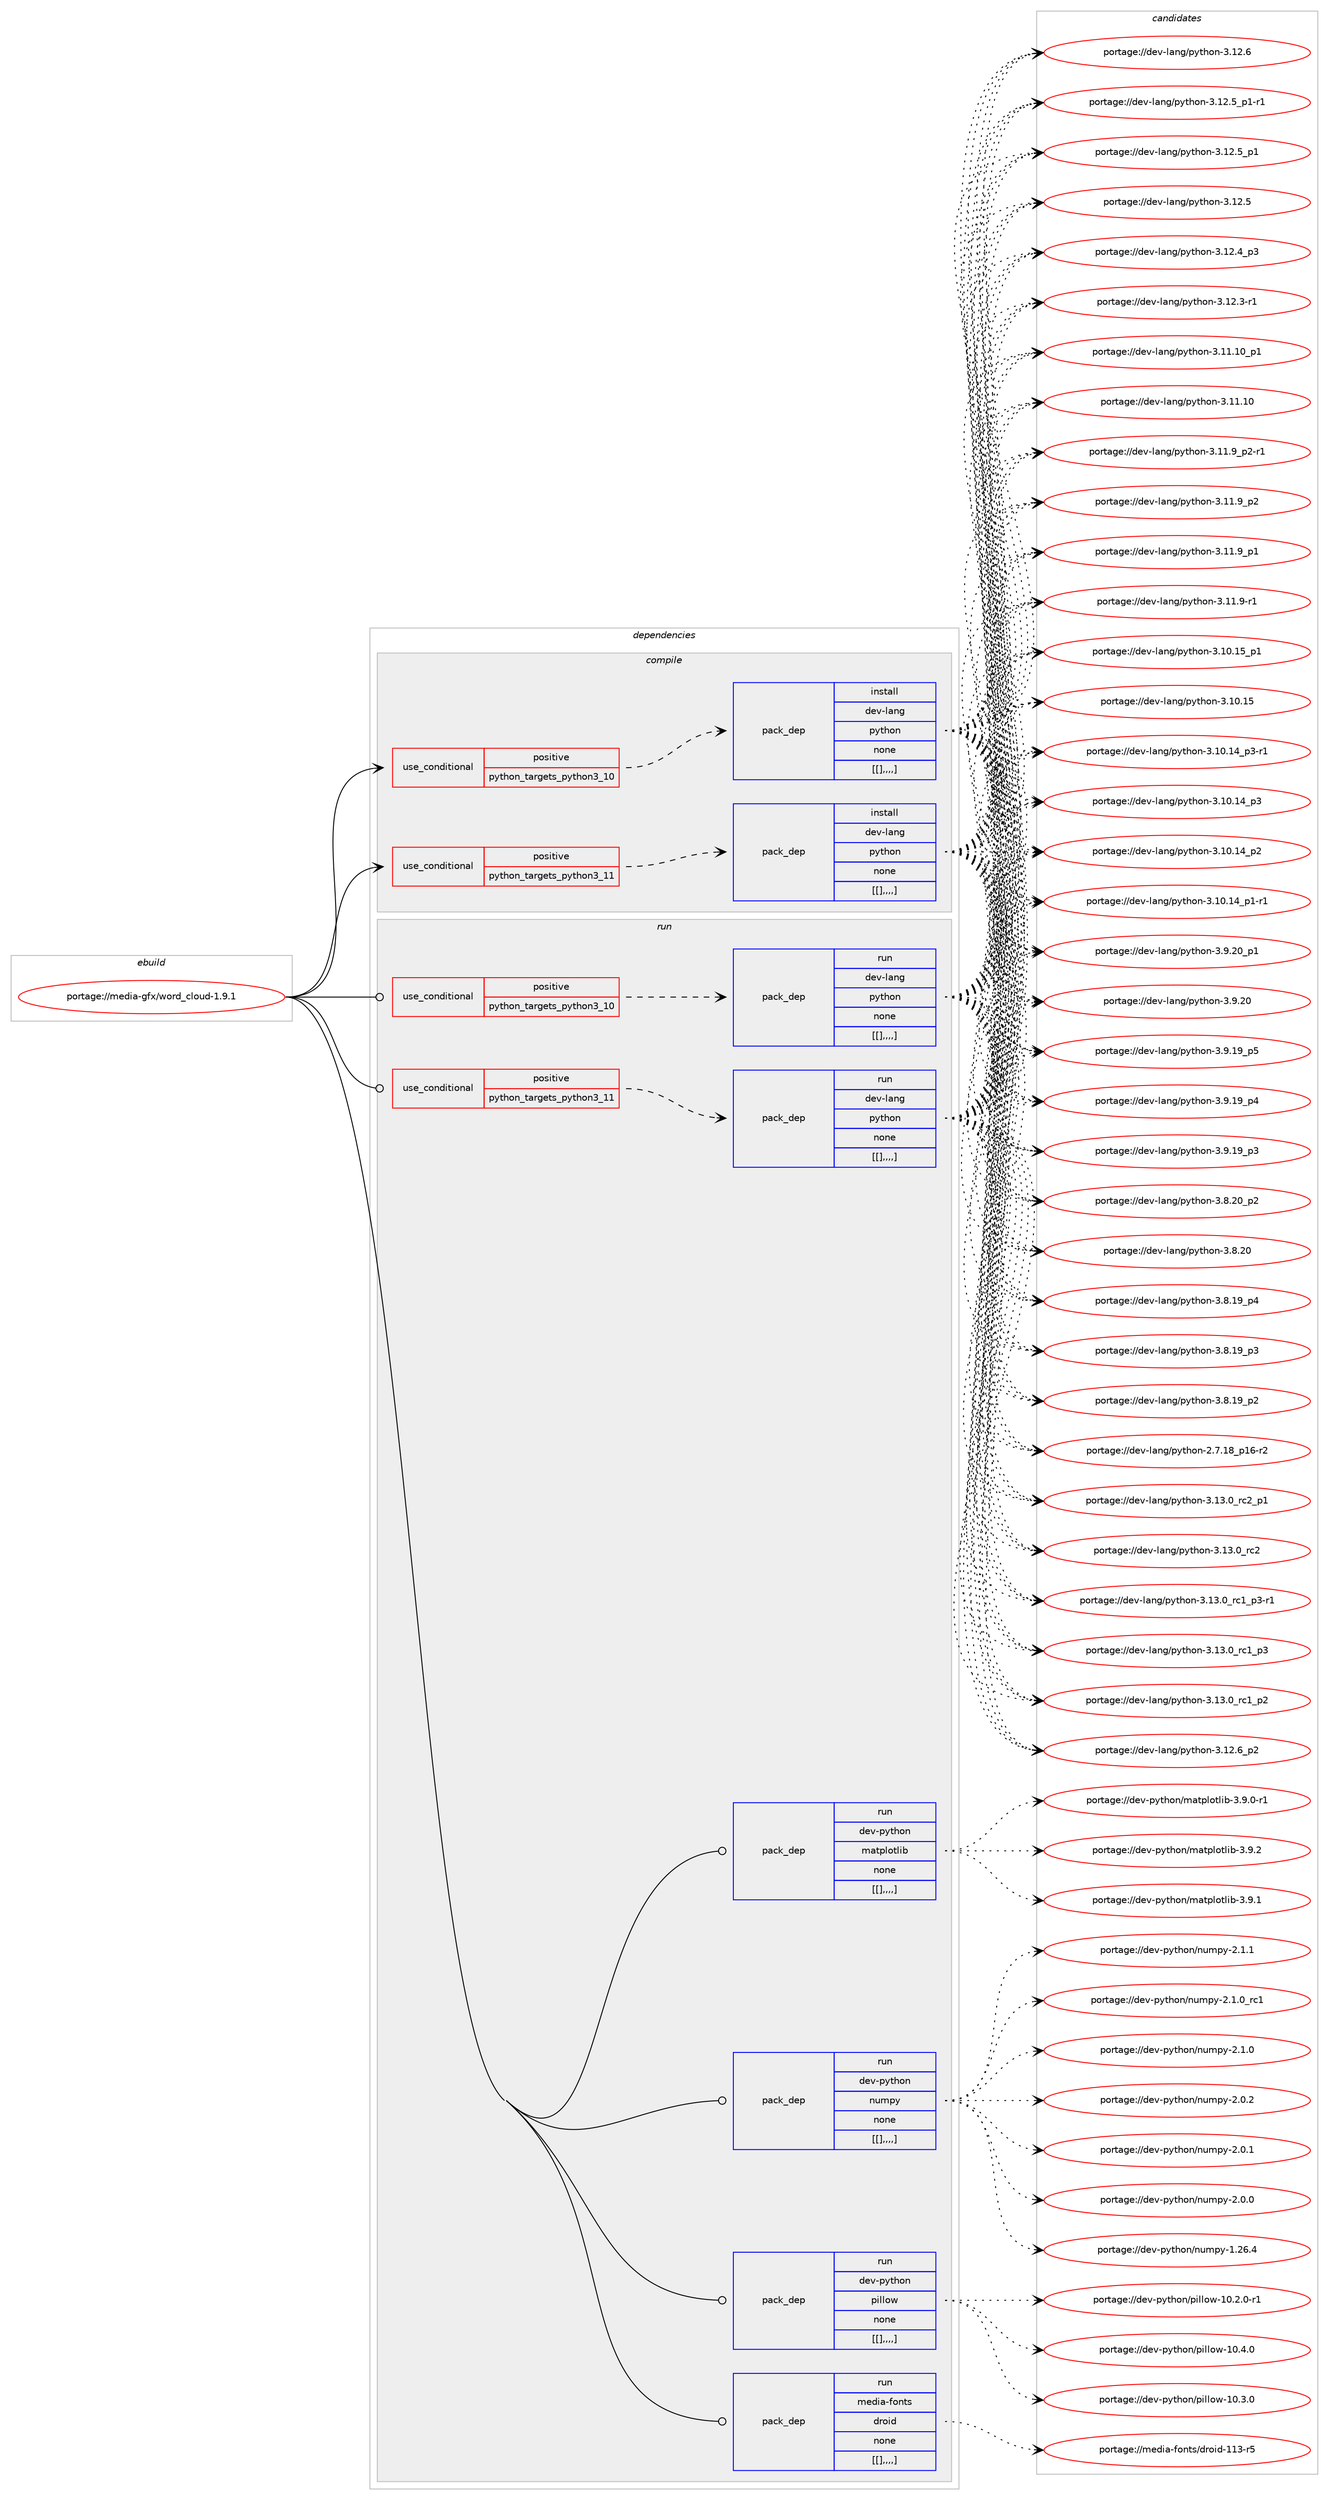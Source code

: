 digraph prolog {

# *************
# Graph options
# *************

newrank=true;
concentrate=true;
compound=true;
graph [rankdir=LR,fontname=Helvetica,fontsize=10,ranksep=1.5];#, ranksep=2.5, nodesep=0.2];
edge  [arrowhead=vee];
node  [fontname=Helvetica,fontsize=10];

# **********
# The ebuild
# **********

subgraph cluster_leftcol {
color=gray;
label=<<i>ebuild</i>>;
id [label="portage://media-gfx/word_cloud-1.9.1", color=red, width=4, href="../media-gfx/word_cloud-1.9.1.svg"];
}

# ****************
# The dependencies
# ****************

subgraph cluster_midcol {
color=gray;
label=<<i>dependencies</i>>;
subgraph cluster_compile {
fillcolor="#eeeeee";
style=filled;
label=<<i>compile</i>>;
subgraph cond77617 {
dependency305347 [label=<<TABLE BORDER="0" CELLBORDER="1" CELLSPACING="0" CELLPADDING="4"><TR><TD ROWSPAN="3" CELLPADDING="10">use_conditional</TD></TR><TR><TD>positive</TD></TR><TR><TD>python_targets_python3_10</TD></TR></TABLE>>, shape=none, color=red];
subgraph pack225331 {
dependency305348 [label=<<TABLE BORDER="0" CELLBORDER="1" CELLSPACING="0" CELLPADDING="4" WIDTH="220"><TR><TD ROWSPAN="6" CELLPADDING="30">pack_dep</TD></TR><TR><TD WIDTH="110">install</TD></TR><TR><TD>dev-lang</TD></TR><TR><TD>python</TD></TR><TR><TD>none</TD></TR><TR><TD>[[],,,,]</TD></TR></TABLE>>, shape=none, color=blue];
}
dependency305347:e -> dependency305348:w [weight=20,style="dashed",arrowhead="vee"];
}
id:e -> dependency305347:w [weight=20,style="solid",arrowhead="vee"];
subgraph cond77618 {
dependency305349 [label=<<TABLE BORDER="0" CELLBORDER="1" CELLSPACING="0" CELLPADDING="4"><TR><TD ROWSPAN="3" CELLPADDING="10">use_conditional</TD></TR><TR><TD>positive</TD></TR><TR><TD>python_targets_python3_11</TD></TR></TABLE>>, shape=none, color=red];
subgraph pack225332 {
dependency305350 [label=<<TABLE BORDER="0" CELLBORDER="1" CELLSPACING="0" CELLPADDING="4" WIDTH="220"><TR><TD ROWSPAN="6" CELLPADDING="30">pack_dep</TD></TR><TR><TD WIDTH="110">install</TD></TR><TR><TD>dev-lang</TD></TR><TR><TD>python</TD></TR><TR><TD>none</TD></TR><TR><TD>[[],,,,]</TD></TR></TABLE>>, shape=none, color=blue];
}
dependency305349:e -> dependency305350:w [weight=20,style="dashed",arrowhead="vee"];
}
id:e -> dependency305349:w [weight=20,style="solid",arrowhead="vee"];
}
subgraph cluster_compileandrun {
fillcolor="#eeeeee";
style=filled;
label=<<i>compile and run</i>>;
}
subgraph cluster_run {
fillcolor="#eeeeee";
style=filled;
label=<<i>run</i>>;
subgraph cond77619 {
dependency305351 [label=<<TABLE BORDER="0" CELLBORDER="1" CELLSPACING="0" CELLPADDING="4"><TR><TD ROWSPAN="3" CELLPADDING="10">use_conditional</TD></TR><TR><TD>positive</TD></TR><TR><TD>python_targets_python3_10</TD></TR></TABLE>>, shape=none, color=red];
subgraph pack225333 {
dependency305352 [label=<<TABLE BORDER="0" CELLBORDER="1" CELLSPACING="0" CELLPADDING="4" WIDTH="220"><TR><TD ROWSPAN="6" CELLPADDING="30">pack_dep</TD></TR><TR><TD WIDTH="110">run</TD></TR><TR><TD>dev-lang</TD></TR><TR><TD>python</TD></TR><TR><TD>none</TD></TR><TR><TD>[[],,,,]</TD></TR></TABLE>>, shape=none, color=blue];
}
dependency305351:e -> dependency305352:w [weight=20,style="dashed",arrowhead="vee"];
}
id:e -> dependency305351:w [weight=20,style="solid",arrowhead="odot"];
subgraph cond77620 {
dependency305353 [label=<<TABLE BORDER="0" CELLBORDER="1" CELLSPACING="0" CELLPADDING="4"><TR><TD ROWSPAN="3" CELLPADDING="10">use_conditional</TD></TR><TR><TD>positive</TD></TR><TR><TD>python_targets_python3_11</TD></TR></TABLE>>, shape=none, color=red];
subgraph pack225334 {
dependency305354 [label=<<TABLE BORDER="0" CELLBORDER="1" CELLSPACING="0" CELLPADDING="4" WIDTH="220"><TR><TD ROWSPAN="6" CELLPADDING="30">pack_dep</TD></TR><TR><TD WIDTH="110">run</TD></TR><TR><TD>dev-lang</TD></TR><TR><TD>python</TD></TR><TR><TD>none</TD></TR><TR><TD>[[],,,,]</TD></TR></TABLE>>, shape=none, color=blue];
}
dependency305353:e -> dependency305354:w [weight=20,style="dashed",arrowhead="vee"];
}
id:e -> dependency305353:w [weight=20,style="solid",arrowhead="odot"];
subgraph pack225335 {
dependency305355 [label=<<TABLE BORDER="0" CELLBORDER="1" CELLSPACING="0" CELLPADDING="4" WIDTH="220"><TR><TD ROWSPAN="6" CELLPADDING="30">pack_dep</TD></TR><TR><TD WIDTH="110">run</TD></TR><TR><TD>dev-python</TD></TR><TR><TD>matplotlib</TD></TR><TR><TD>none</TD></TR><TR><TD>[[],,,,]</TD></TR></TABLE>>, shape=none, color=blue];
}
id:e -> dependency305355:w [weight=20,style="solid",arrowhead="odot"];
subgraph pack225336 {
dependency305356 [label=<<TABLE BORDER="0" CELLBORDER="1" CELLSPACING="0" CELLPADDING="4" WIDTH="220"><TR><TD ROWSPAN="6" CELLPADDING="30">pack_dep</TD></TR><TR><TD WIDTH="110">run</TD></TR><TR><TD>dev-python</TD></TR><TR><TD>numpy</TD></TR><TR><TD>none</TD></TR><TR><TD>[[],,,,]</TD></TR></TABLE>>, shape=none, color=blue];
}
id:e -> dependency305356:w [weight=20,style="solid",arrowhead="odot"];
subgraph pack225337 {
dependency305357 [label=<<TABLE BORDER="0" CELLBORDER="1" CELLSPACING="0" CELLPADDING="4" WIDTH="220"><TR><TD ROWSPAN="6" CELLPADDING="30">pack_dep</TD></TR><TR><TD WIDTH="110">run</TD></TR><TR><TD>dev-python</TD></TR><TR><TD>pillow</TD></TR><TR><TD>none</TD></TR><TR><TD>[[],,,,]</TD></TR></TABLE>>, shape=none, color=blue];
}
id:e -> dependency305357:w [weight=20,style="solid",arrowhead="odot"];
subgraph pack225338 {
dependency305358 [label=<<TABLE BORDER="0" CELLBORDER="1" CELLSPACING="0" CELLPADDING="4" WIDTH="220"><TR><TD ROWSPAN="6" CELLPADDING="30">pack_dep</TD></TR><TR><TD WIDTH="110">run</TD></TR><TR><TD>media-fonts</TD></TR><TR><TD>droid</TD></TR><TR><TD>none</TD></TR><TR><TD>[[],,,,]</TD></TR></TABLE>>, shape=none, color=blue];
}
id:e -> dependency305358:w [weight=20,style="solid",arrowhead="odot"];
}
}

# **************
# The candidates
# **************

subgraph cluster_choices {
rank=same;
color=gray;
label=<<i>candidates</i>>;

subgraph choice225331 {
color=black;
nodesep=1;
choice100101118451089711010347112121116104111110455146495146489511499509511249 [label="portage://dev-lang/python-3.13.0_rc2_p1", color=red, width=4,href="../dev-lang/python-3.13.0_rc2_p1.svg"];
choice10010111845108971101034711212111610411111045514649514648951149950 [label="portage://dev-lang/python-3.13.0_rc2", color=red, width=4,href="../dev-lang/python-3.13.0_rc2.svg"];
choice1001011184510897110103471121211161041111104551464951464895114994995112514511449 [label="portage://dev-lang/python-3.13.0_rc1_p3-r1", color=red, width=4,href="../dev-lang/python-3.13.0_rc1_p3-r1.svg"];
choice100101118451089711010347112121116104111110455146495146489511499499511251 [label="portage://dev-lang/python-3.13.0_rc1_p3", color=red, width=4,href="../dev-lang/python-3.13.0_rc1_p3.svg"];
choice100101118451089711010347112121116104111110455146495146489511499499511250 [label="portage://dev-lang/python-3.13.0_rc1_p2", color=red, width=4,href="../dev-lang/python-3.13.0_rc1_p2.svg"];
choice100101118451089711010347112121116104111110455146495046549511250 [label="portage://dev-lang/python-3.12.6_p2", color=red, width=4,href="../dev-lang/python-3.12.6_p2.svg"];
choice10010111845108971101034711212111610411111045514649504654 [label="portage://dev-lang/python-3.12.6", color=red, width=4,href="../dev-lang/python-3.12.6.svg"];
choice1001011184510897110103471121211161041111104551464950465395112494511449 [label="portage://dev-lang/python-3.12.5_p1-r1", color=red, width=4,href="../dev-lang/python-3.12.5_p1-r1.svg"];
choice100101118451089711010347112121116104111110455146495046539511249 [label="portage://dev-lang/python-3.12.5_p1", color=red, width=4,href="../dev-lang/python-3.12.5_p1.svg"];
choice10010111845108971101034711212111610411111045514649504653 [label="portage://dev-lang/python-3.12.5", color=red, width=4,href="../dev-lang/python-3.12.5.svg"];
choice100101118451089711010347112121116104111110455146495046529511251 [label="portage://dev-lang/python-3.12.4_p3", color=red, width=4,href="../dev-lang/python-3.12.4_p3.svg"];
choice100101118451089711010347112121116104111110455146495046514511449 [label="portage://dev-lang/python-3.12.3-r1", color=red, width=4,href="../dev-lang/python-3.12.3-r1.svg"];
choice10010111845108971101034711212111610411111045514649494649489511249 [label="portage://dev-lang/python-3.11.10_p1", color=red, width=4,href="../dev-lang/python-3.11.10_p1.svg"];
choice1001011184510897110103471121211161041111104551464949464948 [label="portage://dev-lang/python-3.11.10", color=red, width=4,href="../dev-lang/python-3.11.10.svg"];
choice1001011184510897110103471121211161041111104551464949465795112504511449 [label="portage://dev-lang/python-3.11.9_p2-r1", color=red, width=4,href="../dev-lang/python-3.11.9_p2-r1.svg"];
choice100101118451089711010347112121116104111110455146494946579511250 [label="portage://dev-lang/python-3.11.9_p2", color=red, width=4,href="../dev-lang/python-3.11.9_p2.svg"];
choice100101118451089711010347112121116104111110455146494946579511249 [label="portage://dev-lang/python-3.11.9_p1", color=red, width=4,href="../dev-lang/python-3.11.9_p1.svg"];
choice100101118451089711010347112121116104111110455146494946574511449 [label="portage://dev-lang/python-3.11.9-r1", color=red, width=4,href="../dev-lang/python-3.11.9-r1.svg"];
choice10010111845108971101034711212111610411111045514649484649539511249 [label="portage://dev-lang/python-3.10.15_p1", color=red, width=4,href="../dev-lang/python-3.10.15_p1.svg"];
choice1001011184510897110103471121211161041111104551464948464953 [label="portage://dev-lang/python-3.10.15", color=red, width=4,href="../dev-lang/python-3.10.15.svg"];
choice100101118451089711010347112121116104111110455146494846495295112514511449 [label="portage://dev-lang/python-3.10.14_p3-r1", color=red, width=4,href="../dev-lang/python-3.10.14_p3-r1.svg"];
choice10010111845108971101034711212111610411111045514649484649529511251 [label="portage://dev-lang/python-3.10.14_p3", color=red, width=4,href="../dev-lang/python-3.10.14_p3.svg"];
choice10010111845108971101034711212111610411111045514649484649529511250 [label="portage://dev-lang/python-3.10.14_p2", color=red, width=4,href="../dev-lang/python-3.10.14_p2.svg"];
choice100101118451089711010347112121116104111110455146494846495295112494511449 [label="portage://dev-lang/python-3.10.14_p1-r1", color=red, width=4,href="../dev-lang/python-3.10.14_p1-r1.svg"];
choice100101118451089711010347112121116104111110455146574650489511249 [label="portage://dev-lang/python-3.9.20_p1", color=red, width=4,href="../dev-lang/python-3.9.20_p1.svg"];
choice10010111845108971101034711212111610411111045514657465048 [label="portage://dev-lang/python-3.9.20", color=red, width=4,href="../dev-lang/python-3.9.20.svg"];
choice100101118451089711010347112121116104111110455146574649579511253 [label="portage://dev-lang/python-3.9.19_p5", color=red, width=4,href="../dev-lang/python-3.9.19_p5.svg"];
choice100101118451089711010347112121116104111110455146574649579511252 [label="portage://dev-lang/python-3.9.19_p4", color=red, width=4,href="../dev-lang/python-3.9.19_p4.svg"];
choice100101118451089711010347112121116104111110455146574649579511251 [label="portage://dev-lang/python-3.9.19_p3", color=red, width=4,href="../dev-lang/python-3.9.19_p3.svg"];
choice100101118451089711010347112121116104111110455146564650489511250 [label="portage://dev-lang/python-3.8.20_p2", color=red, width=4,href="../dev-lang/python-3.8.20_p2.svg"];
choice10010111845108971101034711212111610411111045514656465048 [label="portage://dev-lang/python-3.8.20", color=red, width=4,href="../dev-lang/python-3.8.20.svg"];
choice100101118451089711010347112121116104111110455146564649579511252 [label="portage://dev-lang/python-3.8.19_p4", color=red, width=4,href="../dev-lang/python-3.8.19_p4.svg"];
choice100101118451089711010347112121116104111110455146564649579511251 [label="portage://dev-lang/python-3.8.19_p3", color=red, width=4,href="../dev-lang/python-3.8.19_p3.svg"];
choice100101118451089711010347112121116104111110455146564649579511250 [label="portage://dev-lang/python-3.8.19_p2", color=red, width=4,href="../dev-lang/python-3.8.19_p2.svg"];
choice100101118451089711010347112121116104111110455046554649569511249544511450 [label="portage://dev-lang/python-2.7.18_p16-r2", color=red, width=4,href="../dev-lang/python-2.7.18_p16-r2.svg"];
dependency305348:e -> choice100101118451089711010347112121116104111110455146495146489511499509511249:w [style=dotted,weight="100"];
dependency305348:e -> choice10010111845108971101034711212111610411111045514649514648951149950:w [style=dotted,weight="100"];
dependency305348:e -> choice1001011184510897110103471121211161041111104551464951464895114994995112514511449:w [style=dotted,weight="100"];
dependency305348:e -> choice100101118451089711010347112121116104111110455146495146489511499499511251:w [style=dotted,weight="100"];
dependency305348:e -> choice100101118451089711010347112121116104111110455146495146489511499499511250:w [style=dotted,weight="100"];
dependency305348:e -> choice100101118451089711010347112121116104111110455146495046549511250:w [style=dotted,weight="100"];
dependency305348:e -> choice10010111845108971101034711212111610411111045514649504654:w [style=dotted,weight="100"];
dependency305348:e -> choice1001011184510897110103471121211161041111104551464950465395112494511449:w [style=dotted,weight="100"];
dependency305348:e -> choice100101118451089711010347112121116104111110455146495046539511249:w [style=dotted,weight="100"];
dependency305348:e -> choice10010111845108971101034711212111610411111045514649504653:w [style=dotted,weight="100"];
dependency305348:e -> choice100101118451089711010347112121116104111110455146495046529511251:w [style=dotted,weight="100"];
dependency305348:e -> choice100101118451089711010347112121116104111110455146495046514511449:w [style=dotted,weight="100"];
dependency305348:e -> choice10010111845108971101034711212111610411111045514649494649489511249:w [style=dotted,weight="100"];
dependency305348:e -> choice1001011184510897110103471121211161041111104551464949464948:w [style=dotted,weight="100"];
dependency305348:e -> choice1001011184510897110103471121211161041111104551464949465795112504511449:w [style=dotted,weight="100"];
dependency305348:e -> choice100101118451089711010347112121116104111110455146494946579511250:w [style=dotted,weight="100"];
dependency305348:e -> choice100101118451089711010347112121116104111110455146494946579511249:w [style=dotted,weight="100"];
dependency305348:e -> choice100101118451089711010347112121116104111110455146494946574511449:w [style=dotted,weight="100"];
dependency305348:e -> choice10010111845108971101034711212111610411111045514649484649539511249:w [style=dotted,weight="100"];
dependency305348:e -> choice1001011184510897110103471121211161041111104551464948464953:w [style=dotted,weight="100"];
dependency305348:e -> choice100101118451089711010347112121116104111110455146494846495295112514511449:w [style=dotted,weight="100"];
dependency305348:e -> choice10010111845108971101034711212111610411111045514649484649529511251:w [style=dotted,weight="100"];
dependency305348:e -> choice10010111845108971101034711212111610411111045514649484649529511250:w [style=dotted,weight="100"];
dependency305348:e -> choice100101118451089711010347112121116104111110455146494846495295112494511449:w [style=dotted,weight="100"];
dependency305348:e -> choice100101118451089711010347112121116104111110455146574650489511249:w [style=dotted,weight="100"];
dependency305348:e -> choice10010111845108971101034711212111610411111045514657465048:w [style=dotted,weight="100"];
dependency305348:e -> choice100101118451089711010347112121116104111110455146574649579511253:w [style=dotted,weight="100"];
dependency305348:e -> choice100101118451089711010347112121116104111110455146574649579511252:w [style=dotted,weight="100"];
dependency305348:e -> choice100101118451089711010347112121116104111110455146574649579511251:w [style=dotted,weight="100"];
dependency305348:e -> choice100101118451089711010347112121116104111110455146564650489511250:w [style=dotted,weight="100"];
dependency305348:e -> choice10010111845108971101034711212111610411111045514656465048:w [style=dotted,weight="100"];
dependency305348:e -> choice100101118451089711010347112121116104111110455146564649579511252:w [style=dotted,weight="100"];
dependency305348:e -> choice100101118451089711010347112121116104111110455146564649579511251:w [style=dotted,weight="100"];
dependency305348:e -> choice100101118451089711010347112121116104111110455146564649579511250:w [style=dotted,weight="100"];
dependency305348:e -> choice100101118451089711010347112121116104111110455046554649569511249544511450:w [style=dotted,weight="100"];
}
subgraph choice225332 {
color=black;
nodesep=1;
choice100101118451089711010347112121116104111110455146495146489511499509511249 [label="portage://dev-lang/python-3.13.0_rc2_p1", color=red, width=4,href="../dev-lang/python-3.13.0_rc2_p1.svg"];
choice10010111845108971101034711212111610411111045514649514648951149950 [label="portage://dev-lang/python-3.13.0_rc2", color=red, width=4,href="../dev-lang/python-3.13.0_rc2.svg"];
choice1001011184510897110103471121211161041111104551464951464895114994995112514511449 [label="portage://dev-lang/python-3.13.0_rc1_p3-r1", color=red, width=4,href="../dev-lang/python-3.13.0_rc1_p3-r1.svg"];
choice100101118451089711010347112121116104111110455146495146489511499499511251 [label="portage://dev-lang/python-3.13.0_rc1_p3", color=red, width=4,href="../dev-lang/python-3.13.0_rc1_p3.svg"];
choice100101118451089711010347112121116104111110455146495146489511499499511250 [label="portage://dev-lang/python-3.13.0_rc1_p2", color=red, width=4,href="../dev-lang/python-3.13.0_rc1_p2.svg"];
choice100101118451089711010347112121116104111110455146495046549511250 [label="portage://dev-lang/python-3.12.6_p2", color=red, width=4,href="../dev-lang/python-3.12.6_p2.svg"];
choice10010111845108971101034711212111610411111045514649504654 [label="portage://dev-lang/python-3.12.6", color=red, width=4,href="../dev-lang/python-3.12.6.svg"];
choice1001011184510897110103471121211161041111104551464950465395112494511449 [label="portage://dev-lang/python-3.12.5_p1-r1", color=red, width=4,href="../dev-lang/python-3.12.5_p1-r1.svg"];
choice100101118451089711010347112121116104111110455146495046539511249 [label="portage://dev-lang/python-3.12.5_p1", color=red, width=4,href="../dev-lang/python-3.12.5_p1.svg"];
choice10010111845108971101034711212111610411111045514649504653 [label="portage://dev-lang/python-3.12.5", color=red, width=4,href="../dev-lang/python-3.12.5.svg"];
choice100101118451089711010347112121116104111110455146495046529511251 [label="portage://dev-lang/python-3.12.4_p3", color=red, width=4,href="../dev-lang/python-3.12.4_p3.svg"];
choice100101118451089711010347112121116104111110455146495046514511449 [label="portage://dev-lang/python-3.12.3-r1", color=red, width=4,href="../dev-lang/python-3.12.3-r1.svg"];
choice10010111845108971101034711212111610411111045514649494649489511249 [label="portage://dev-lang/python-3.11.10_p1", color=red, width=4,href="../dev-lang/python-3.11.10_p1.svg"];
choice1001011184510897110103471121211161041111104551464949464948 [label="portage://dev-lang/python-3.11.10", color=red, width=4,href="../dev-lang/python-3.11.10.svg"];
choice1001011184510897110103471121211161041111104551464949465795112504511449 [label="portage://dev-lang/python-3.11.9_p2-r1", color=red, width=4,href="../dev-lang/python-3.11.9_p2-r1.svg"];
choice100101118451089711010347112121116104111110455146494946579511250 [label="portage://dev-lang/python-3.11.9_p2", color=red, width=4,href="../dev-lang/python-3.11.9_p2.svg"];
choice100101118451089711010347112121116104111110455146494946579511249 [label="portage://dev-lang/python-3.11.9_p1", color=red, width=4,href="../dev-lang/python-3.11.9_p1.svg"];
choice100101118451089711010347112121116104111110455146494946574511449 [label="portage://dev-lang/python-3.11.9-r1", color=red, width=4,href="../dev-lang/python-3.11.9-r1.svg"];
choice10010111845108971101034711212111610411111045514649484649539511249 [label="portage://dev-lang/python-3.10.15_p1", color=red, width=4,href="../dev-lang/python-3.10.15_p1.svg"];
choice1001011184510897110103471121211161041111104551464948464953 [label="portage://dev-lang/python-3.10.15", color=red, width=4,href="../dev-lang/python-3.10.15.svg"];
choice100101118451089711010347112121116104111110455146494846495295112514511449 [label="portage://dev-lang/python-3.10.14_p3-r1", color=red, width=4,href="../dev-lang/python-3.10.14_p3-r1.svg"];
choice10010111845108971101034711212111610411111045514649484649529511251 [label="portage://dev-lang/python-3.10.14_p3", color=red, width=4,href="../dev-lang/python-3.10.14_p3.svg"];
choice10010111845108971101034711212111610411111045514649484649529511250 [label="portage://dev-lang/python-3.10.14_p2", color=red, width=4,href="../dev-lang/python-3.10.14_p2.svg"];
choice100101118451089711010347112121116104111110455146494846495295112494511449 [label="portage://dev-lang/python-3.10.14_p1-r1", color=red, width=4,href="../dev-lang/python-3.10.14_p1-r1.svg"];
choice100101118451089711010347112121116104111110455146574650489511249 [label="portage://dev-lang/python-3.9.20_p1", color=red, width=4,href="../dev-lang/python-3.9.20_p1.svg"];
choice10010111845108971101034711212111610411111045514657465048 [label="portage://dev-lang/python-3.9.20", color=red, width=4,href="../dev-lang/python-3.9.20.svg"];
choice100101118451089711010347112121116104111110455146574649579511253 [label="portage://dev-lang/python-3.9.19_p5", color=red, width=4,href="../dev-lang/python-3.9.19_p5.svg"];
choice100101118451089711010347112121116104111110455146574649579511252 [label="portage://dev-lang/python-3.9.19_p4", color=red, width=4,href="../dev-lang/python-3.9.19_p4.svg"];
choice100101118451089711010347112121116104111110455146574649579511251 [label="portage://dev-lang/python-3.9.19_p3", color=red, width=4,href="../dev-lang/python-3.9.19_p3.svg"];
choice100101118451089711010347112121116104111110455146564650489511250 [label="portage://dev-lang/python-3.8.20_p2", color=red, width=4,href="../dev-lang/python-3.8.20_p2.svg"];
choice10010111845108971101034711212111610411111045514656465048 [label="portage://dev-lang/python-3.8.20", color=red, width=4,href="../dev-lang/python-3.8.20.svg"];
choice100101118451089711010347112121116104111110455146564649579511252 [label="portage://dev-lang/python-3.8.19_p4", color=red, width=4,href="../dev-lang/python-3.8.19_p4.svg"];
choice100101118451089711010347112121116104111110455146564649579511251 [label="portage://dev-lang/python-3.8.19_p3", color=red, width=4,href="../dev-lang/python-3.8.19_p3.svg"];
choice100101118451089711010347112121116104111110455146564649579511250 [label="portage://dev-lang/python-3.8.19_p2", color=red, width=4,href="../dev-lang/python-3.8.19_p2.svg"];
choice100101118451089711010347112121116104111110455046554649569511249544511450 [label="portage://dev-lang/python-2.7.18_p16-r2", color=red, width=4,href="../dev-lang/python-2.7.18_p16-r2.svg"];
dependency305350:e -> choice100101118451089711010347112121116104111110455146495146489511499509511249:w [style=dotted,weight="100"];
dependency305350:e -> choice10010111845108971101034711212111610411111045514649514648951149950:w [style=dotted,weight="100"];
dependency305350:e -> choice1001011184510897110103471121211161041111104551464951464895114994995112514511449:w [style=dotted,weight="100"];
dependency305350:e -> choice100101118451089711010347112121116104111110455146495146489511499499511251:w [style=dotted,weight="100"];
dependency305350:e -> choice100101118451089711010347112121116104111110455146495146489511499499511250:w [style=dotted,weight="100"];
dependency305350:e -> choice100101118451089711010347112121116104111110455146495046549511250:w [style=dotted,weight="100"];
dependency305350:e -> choice10010111845108971101034711212111610411111045514649504654:w [style=dotted,weight="100"];
dependency305350:e -> choice1001011184510897110103471121211161041111104551464950465395112494511449:w [style=dotted,weight="100"];
dependency305350:e -> choice100101118451089711010347112121116104111110455146495046539511249:w [style=dotted,weight="100"];
dependency305350:e -> choice10010111845108971101034711212111610411111045514649504653:w [style=dotted,weight="100"];
dependency305350:e -> choice100101118451089711010347112121116104111110455146495046529511251:w [style=dotted,weight="100"];
dependency305350:e -> choice100101118451089711010347112121116104111110455146495046514511449:w [style=dotted,weight="100"];
dependency305350:e -> choice10010111845108971101034711212111610411111045514649494649489511249:w [style=dotted,weight="100"];
dependency305350:e -> choice1001011184510897110103471121211161041111104551464949464948:w [style=dotted,weight="100"];
dependency305350:e -> choice1001011184510897110103471121211161041111104551464949465795112504511449:w [style=dotted,weight="100"];
dependency305350:e -> choice100101118451089711010347112121116104111110455146494946579511250:w [style=dotted,weight="100"];
dependency305350:e -> choice100101118451089711010347112121116104111110455146494946579511249:w [style=dotted,weight="100"];
dependency305350:e -> choice100101118451089711010347112121116104111110455146494946574511449:w [style=dotted,weight="100"];
dependency305350:e -> choice10010111845108971101034711212111610411111045514649484649539511249:w [style=dotted,weight="100"];
dependency305350:e -> choice1001011184510897110103471121211161041111104551464948464953:w [style=dotted,weight="100"];
dependency305350:e -> choice100101118451089711010347112121116104111110455146494846495295112514511449:w [style=dotted,weight="100"];
dependency305350:e -> choice10010111845108971101034711212111610411111045514649484649529511251:w [style=dotted,weight="100"];
dependency305350:e -> choice10010111845108971101034711212111610411111045514649484649529511250:w [style=dotted,weight="100"];
dependency305350:e -> choice100101118451089711010347112121116104111110455146494846495295112494511449:w [style=dotted,weight="100"];
dependency305350:e -> choice100101118451089711010347112121116104111110455146574650489511249:w [style=dotted,weight="100"];
dependency305350:e -> choice10010111845108971101034711212111610411111045514657465048:w [style=dotted,weight="100"];
dependency305350:e -> choice100101118451089711010347112121116104111110455146574649579511253:w [style=dotted,weight="100"];
dependency305350:e -> choice100101118451089711010347112121116104111110455146574649579511252:w [style=dotted,weight="100"];
dependency305350:e -> choice100101118451089711010347112121116104111110455146574649579511251:w [style=dotted,weight="100"];
dependency305350:e -> choice100101118451089711010347112121116104111110455146564650489511250:w [style=dotted,weight="100"];
dependency305350:e -> choice10010111845108971101034711212111610411111045514656465048:w [style=dotted,weight="100"];
dependency305350:e -> choice100101118451089711010347112121116104111110455146564649579511252:w [style=dotted,weight="100"];
dependency305350:e -> choice100101118451089711010347112121116104111110455146564649579511251:w [style=dotted,weight="100"];
dependency305350:e -> choice100101118451089711010347112121116104111110455146564649579511250:w [style=dotted,weight="100"];
dependency305350:e -> choice100101118451089711010347112121116104111110455046554649569511249544511450:w [style=dotted,weight="100"];
}
subgraph choice225333 {
color=black;
nodesep=1;
choice100101118451089711010347112121116104111110455146495146489511499509511249 [label="portage://dev-lang/python-3.13.0_rc2_p1", color=red, width=4,href="../dev-lang/python-3.13.0_rc2_p1.svg"];
choice10010111845108971101034711212111610411111045514649514648951149950 [label="portage://dev-lang/python-3.13.0_rc2", color=red, width=4,href="../dev-lang/python-3.13.0_rc2.svg"];
choice1001011184510897110103471121211161041111104551464951464895114994995112514511449 [label="portage://dev-lang/python-3.13.0_rc1_p3-r1", color=red, width=4,href="../dev-lang/python-3.13.0_rc1_p3-r1.svg"];
choice100101118451089711010347112121116104111110455146495146489511499499511251 [label="portage://dev-lang/python-3.13.0_rc1_p3", color=red, width=4,href="../dev-lang/python-3.13.0_rc1_p3.svg"];
choice100101118451089711010347112121116104111110455146495146489511499499511250 [label="portage://dev-lang/python-3.13.0_rc1_p2", color=red, width=4,href="../dev-lang/python-3.13.0_rc1_p2.svg"];
choice100101118451089711010347112121116104111110455146495046549511250 [label="portage://dev-lang/python-3.12.6_p2", color=red, width=4,href="../dev-lang/python-3.12.6_p2.svg"];
choice10010111845108971101034711212111610411111045514649504654 [label="portage://dev-lang/python-3.12.6", color=red, width=4,href="../dev-lang/python-3.12.6.svg"];
choice1001011184510897110103471121211161041111104551464950465395112494511449 [label="portage://dev-lang/python-3.12.5_p1-r1", color=red, width=4,href="../dev-lang/python-3.12.5_p1-r1.svg"];
choice100101118451089711010347112121116104111110455146495046539511249 [label="portage://dev-lang/python-3.12.5_p1", color=red, width=4,href="../dev-lang/python-3.12.5_p1.svg"];
choice10010111845108971101034711212111610411111045514649504653 [label="portage://dev-lang/python-3.12.5", color=red, width=4,href="../dev-lang/python-3.12.5.svg"];
choice100101118451089711010347112121116104111110455146495046529511251 [label="portage://dev-lang/python-3.12.4_p3", color=red, width=4,href="../dev-lang/python-3.12.4_p3.svg"];
choice100101118451089711010347112121116104111110455146495046514511449 [label="portage://dev-lang/python-3.12.3-r1", color=red, width=4,href="../dev-lang/python-3.12.3-r1.svg"];
choice10010111845108971101034711212111610411111045514649494649489511249 [label="portage://dev-lang/python-3.11.10_p1", color=red, width=4,href="../dev-lang/python-3.11.10_p1.svg"];
choice1001011184510897110103471121211161041111104551464949464948 [label="portage://dev-lang/python-3.11.10", color=red, width=4,href="../dev-lang/python-3.11.10.svg"];
choice1001011184510897110103471121211161041111104551464949465795112504511449 [label="portage://dev-lang/python-3.11.9_p2-r1", color=red, width=4,href="../dev-lang/python-3.11.9_p2-r1.svg"];
choice100101118451089711010347112121116104111110455146494946579511250 [label="portage://dev-lang/python-3.11.9_p2", color=red, width=4,href="../dev-lang/python-3.11.9_p2.svg"];
choice100101118451089711010347112121116104111110455146494946579511249 [label="portage://dev-lang/python-3.11.9_p1", color=red, width=4,href="../dev-lang/python-3.11.9_p1.svg"];
choice100101118451089711010347112121116104111110455146494946574511449 [label="portage://dev-lang/python-3.11.9-r1", color=red, width=4,href="../dev-lang/python-3.11.9-r1.svg"];
choice10010111845108971101034711212111610411111045514649484649539511249 [label="portage://dev-lang/python-3.10.15_p1", color=red, width=4,href="../dev-lang/python-3.10.15_p1.svg"];
choice1001011184510897110103471121211161041111104551464948464953 [label="portage://dev-lang/python-3.10.15", color=red, width=4,href="../dev-lang/python-3.10.15.svg"];
choice100101118451089711010347112121116104111110455146494846495295112514511449 [label="portage://dev-lang/python-3.10.14_p3-r1", color=red, width=4,href="../dev-lang/python-3.10.14_p3-r1.svg"];
choice10010111845108971101034711212111610411111045514649484649529511251 [label="portage://dev-lang/python-3.10.14_p3", color=red, width=4,href="../dev-lang/python-3.10.14_p3.svg"];
choice10010111845108971101034711212111610411111045514649484649529511250 [label="portage://dev-lang/python-3.10.14_p2", color=red, width=4,href="../dev-lang/python-3.10.14_p2.svg"];
choice100101118451089711010347112121116104111110455146494846495295112494511449 [label="portage://dev-lang/python-3.10.14_p1-r1", color=red, width=4,href="../dev-lang/python-3.10.14_p1-r1.svg"];
choice100101118451089711010347112121116104111110455146574650489511249 [label="portage://dev-lang/python-3.9.20_p1", color=red, width=4,href="../dev-lang/python-3.9.20_p1.svg"];
choice10010111845108971101034711212111610411111045514657465048 [label="portage://dev-lang/python-3.9.20", color=red, width=4,href="../dev-lang/python-3.9.20.svg"];
choice100101118451089711010347112121116104111110455146574649579511253 [label="portage://dev-lang/python-3.9.19_p5", color=red, width=4,href="../dev-lang/python-3.9.19_p5.svg"];
choice100101118451089711010347112121116104111110455146574649579511252 [label="portage://dev-lang/python-3.9.19_p4", color=red, width=4,href="../dev-lang/python-3.9.19_p4.svg"];
choice100101118451089711010347112121116104111110455146574649579511251 [label="portage://dev-lang/python-3.9.19_p3", color=red, width=4,href="../dev-lang/python-3.9.19_p3.svg"];
choice100101118451089711010347112121116104111110455146564650489511250 [label="portage://dev-lang/python-3.8.20_p2", color=red, width=4,href="../dev-lang/python-3.8.20_p2.svg"];
choice10010111845108971101034711212111610411111045514656465048 [label="portage://dev-lang/python-3.8.20", color=red, width=4,href="../dev-lang/python-3.8.20.svg"];
choice100101118451089711010347112121116104111110455146564649579511252 [label="portage://dev-lang/python-3.8.19_p4", color=red, width=4,href="../dev-lang/python-3.8.19_p4.svg"];
choice100101118451089711010347112121116104111110455146564649579511251 [label="portage://dev-lang/python-3.8.19_p3", color=red, width=4,href="../dev-lang/python-3.8.19_p3.svg"];
choice100101118451089711010347112121116104111110455146564649579511250 [label="portage://dev-lang/python-3.8.19_p2", color=red, width=4,href="../dev-lang/python-3.8.19_p2.svg"];
choice100101118451089711010347112121116104111110455046554649569511249544511450 [label="portage://dev-lang/python-2.7.18_p16-r2", color=red, width=4,href="../dev-lang/python-2.7.18_p16-r2.svg"];
dependency305352:e -> choice100101118451089711010347112121116104111110455146495146489511499509511249:w [style=dotted,weight="100"];
dependency305352:e -> choice10010111845108971101034711212111610411111045514649514648951149950:w [style=dotted,weight="100"];
dependency305352:e -> choice1001011184510897110103471121211161041111104551464951464895114994995112514511449:w [style=dotted,weight="100"];
dependency305352:e -> choice100101118451089711010347112121116104111110455146495146489511499499511251:w [style=dotted,weight="100"];
dependency305352:e -> choice100101118451089711010347112121116104111110455146495146489511499499511250:w [style=dotted,weight="100"];
dependency305352:e -> choice100101118451089711010347112121116104111110455146495046549511250:w [style=dotted,weight="100"];
dependency305352:e -> choice10010111845108971101034711212111610411111045514649504654:w [style=dotted,weight="100"];
dependency305352:e -> choice1001011184510897110103471121211161041111104551464950465395112494511449:w [style=dotted,weight="100"];
dependency305352:e -> choice100101118451089711010347112121116104111110455146495046539511249:w [style=dotted,weight="100"];
dependency305352:e -> choice10010111845108971101034711212111610411111045514649504653:w [style=dotted,weight="100"];
dependency305352:e -> choice100101118451089711010347112121116104111110455146495046529511251:w [style=dotted,weight="100"];
dependency305352:e -> choice100101118451089711010347112121116104111110455146495046514511449:w [style=dotted,weight="100"];
dependency305352:e -> choice10010111845108971101034711212111610411111045514649494649489511249:w [style=dotted,weight="100"];
dependency305352:e -> choice1001011184510897110103471121211161041111104551464949464948:w [style=dotted,weight="100"];
dependency305352:e -> choice1001011184510897110103471121211161041111104551464949465795112504511449:w [style=dotted,weight="100"];
dependency305352:e -> choice100101118451089711010347112121116104111110455146494946579511250:w [style=dotted,weight="100"];
dependency305352:e -> choice100101118451089711010347112121116104111110455146494946579511249:w [style=dotted,weight="100"];
dependency305352:e -> choice100101118451089711010347112121116104111110455146494946574511449:w [style=dotted,weight="100"];
dependency305352:e -> choice10010111845108971101034711212111610411111045514649484649539511249:w [style=dotted,weight="100"];
dependency305352:e -> choice1001011184510897110103471121211161041111104551464948464953:w [style=dotted,weight="100"];
dependency305352:e -> choice100101118451089711010347112121116104111110455146494846495295112514511449:w [style=dotted,weight="100"];
dependency305352:e -> choice10010111845108971101034711212111610411111045514649484649529511251:w [style=dotted,weight="100"];
dependency305352:e -> choice10010111845108971101034711212111610411111045514649484649529511250:w [style=dotted,weight="100"];
dependency305352:e -> choice100101118451089711010347112121116104111110455146494846495295112494511449:w [style=dotted,weight="100"];
dependency305352:e -> choice100101118451089711010347112121116104111110455146574650489511249:w [style=dotted,weight="100"];
dependency305352:e -> choice10010111845108971101034711212111610411111045514657465048:w [style=dotted,weight="100"];
dependency305352:e -> choice100101118451089711010347112121116104111110455146574649579511253:w [style=dotted,weight="100"];
dependency305352:e -> choice100101118451089711010347112121116104111110455146574649579511252:w [style=dotted,weight="100"];
dependency305352:e -> choice100101118451089711010347112121116104111110455146574649579511251:w [style=dotted,weight="100"];
dependency305352:e -> choice100101118451089711010347112121116104111110455146564650489511250:w [style=dotted,weight="100"];
dependency305352:e -> choice10010111845108971101034711212111610411111045514656465048:w [style=dotted,weight="100"];
dependency305352:e -> choice100101118451089711010347112121116104111110455146564649579511252:w [style=dotted,weight="100"];
dependency305352:e -> choice100101118451089711010347112121116104111110455146564649579511251:w [style=dotted,weight="100"];
dependency305352:e -> choice100101118451089711010347112121116104111110455146564649579511250:w [style=dotted,weight="100"];
dependency305352:e -> choice100101118451089711010347112121116104111110455046554649569511249544511450:w [style=dotted,weight="100"];
}
subgraph choice225334 {
color=black;
nodesep=1;
choice100101118451089711010347112121116104111110455146495146489511499509511249 [label="portage://dev-lang/python-3.13.0_rc2_p1", color=red, width=4,href="../dev-lang/python-3.13.0_rc2_p1.svg"];
choice10010111845108971101034711212111610411111045514649514648951149950 [label="portage://dev-lang/python-3.13.0_rc2", color=red, width=4,href="../dev-lang/python-3.13.0_rc2.svg"];
choice1001011184510897110103471121211161041111104551464951464895114994995112514511449 [label="portage://dev-lang/python-3.13.0_rc1_p3-r1", color=red, width=4,href="../dev-lang/python-3.13.0_rc1_p3-r1.svg"];
choice100101118451089711010347112121116104111110455146495146489511499499511251 [label="portage://dev-lang/python-3.13.0_rc1_p3", color=red, width=4,href="../dev-lang/python-3.13.0_rc1_p3.svg"];
choice100101118451089711010347112121116104111110455146495146489511499499511250 [label="portage://dev-lang/python-3.13.0_rc1_p2", color=red, width=4,href="../dev-lang/python-3.13.0_rc1_p2.svg"];
choice100101118451089711010347112121116104111110455146495046549511250 [label="portage://dev-lang/python-3.12.6_p2", color=red, width=4,href="../dev-lang/python-3.12.6_p2.svg"];
choice10010111845108971101034711212111610411111045514649504654 [label="portage://dev-lang/python-3.12.6", color=red, width=4,href="../dev-lang/python-3.12.6.svg"];
choice1001011184510897110103471121211161041111104551464950465395112494511449 [label="portage://dev-lang/python-3.12.5_p1-r1", color=red, width=4,href="../dev-lang/python-3.12.5_p1-r1.svg"];
choice100101118451089711010347112121116104111110455146495046539511249 [label="portage://dev-lang/python-3.12.5_p1", color=red, width=4,href="../dev-lang/python-3.12.5_p1.svg"];
choice10010111845108971101034711212111610411111045514649504653 [label="portage://dev-lang/python-3.12.5", color=red, width=4,href="../dev-lang/python-3.12.5.svg"];
choice100101118451089711010347112121116104111110455146495046529511251 [label="portage://dev-lang/python-3.12.4_p3", color=red, width=4,href="../dev-lang/python-3.12.4_p3.svg"];
choice100101118451089711010347112121116104111110455146495046514511449 [label="portage://dev-lang/python-3.12.3-r1", color=red, width=4,href="../dev-lang/python-3.12.3-r1.svg"];
choice10010111845108971101034711212111610411111045514649494649489511249 [label="portage://dev-lang/python-3.11.10_p1", color=red, width=4,href="../dev-lang/python-3.11.10_p1.svg"];
choice1001011184510897110103471121211161041111104551464949464948 [label="portage://dev-lang/python-3.11.10", color=red, width=4,href="../dev-lang/python-3.11.10.svg"];
choice1001011184510897110103471121211161041111104551464949465795112504511449 [label="portage://dev-lang/python-3.11.9_p2-r1", color=red, width=4,href="../dev-lang/python-3.11.9_p2-r1.svg"];
choice100101118451089711010347112121116104111110455146494946579511250 [label="portage://dev-lang/python-3.11.9_p2", color=red, width=4,href="../dev-lang/python-3.11.9_p2.svg"];
choice100101118451089711010347112121116104111110455146494946579511249 [label="portage://dev-lang/python-3.11.9_p1", color=red, width=4,href="../dev-lang/python-3.11.9_p1.svg"];
choice100101118451089711010347112121116104111110455146494946574511449 [label="portage://dev-lang/python-3.11.9-r1", color=red, width=4,href="../dev-lang/python-3.11.9-r1.svg"];
choice10010111845108971101034711212111610411111045514649484649539511249 [label="portage://dev-lang/python-3.10.15_p1", color=red, width=4,href="../dev-lang/python-3.10.15_p1.svg"];
choice1001011184510897110103471121211161041111104551464948464953 [label="portage://dev-lang/python-3.10.15", color=red, width=4,href="../dev-lang/python-3.10.15.svg"];
choice100101118451089711010347112121116104111110455146494846495295112514511449 [label="portage://dev-lang/python-3.10.14_p3-r1", color=red, width=4,href="../dev-lang/python-3.10.14_p3-r1.svg"];
choice10010111845108971101034711212111610411111045514649484649529511251 [label="portage://dev-lang/python-3.10.14_p3", color=red, width=4,href="../dev-lang/python-3.10.14_p3.svg"];
choice10010111845108971101034711212111610411111045514649484649529511250 [label="portage://dev-lang/python-3.10.14_p2", color=red, width=4,href="../dev-lang/python-3.10.14_p2.svg"];
choice100101118451089711010347112121116104111110455146494846495295112494511449 [label="portage://dev-lang/python-3.10.14_p1-r1", color=red, width=4,href="../dev-lang/python-3.10.14_p1-r1.svg"];
choice100101118451089711010347112121116104111110455146574650489511249 [label="portage://dev-lang/python-3.9.20_p1", color=red, width=4,href="../dev-lang/python-3.9.20_p1.svg"];
choice10010111845108971101034711212111610411111045514657465048 [label="portage://dev-lang/python-3.9.20", color=red, width=4,href="../dev-lang/python-3.9.20.svg"];
choice100101118451089711010347112121116104111110455146574649579511253 [label="portage://dev-lang/python-3.9.19_p5", color=red, width=4,href="../dev-lang/python-3.9.19_p5.svg"];
choice100101118451089711010347112121116104111110455146574649579511252 [label="portage://dev-lang/python-3.9.19_p4", color=red, width=4,href="../dev-lang/python-3.9.19_p4.svg"];
choice100101118451089711010347112121116104111110455146574649579511251 [label="portage://dev-lang/python-3.9.19_p3", color=red, width=4,href="../dev-lang/python-3.9.19_p3.svg"];
choice100101118451089711010347112121116104111110455146564650489511250 [label="portage://dev-lang/python-3.8.20_p2", color=red, width=4,href="../dev-lang/python-3.8.20_p2.svg"];
choice10010111845108971101034711212111610411111045514656465048 [label="portage://dev-lang/python-3.8.20", color=red, width=4,href="../dev-lang/python-3.8.20.svg"];
choice100101118451089711010347112121116104111110455146564649579511252 [label="portage://dev-lang/python-3.8.19_p4", color=red, width=4,href="../dev-lang/python-3.8.19_p4.svg"];
choice100101118451089711010347112121116104111110455146564649579511251 [label="portage://dev-lang/python-3.8.19_p3", color=red, width=4,href="../dev-lang/python-3.8.19_p3.svg"];
choice100101118451089711010347112121116104111110455146564649579511250 [label="portage://dev-lang/python-3.8.19_p2", color=red, width=4,href="../dev-lang/python-3.8.19_p2.svg"];
choice100101118451089711010347112121116104111110455046554649569511249544511450 [label="portage://dev-lang/python-2.7.18_p16-r2", color=red, width=4,href="../dev-lang/python-2.7.18_p16-r2.svg"];
dependency305354:e -> choice100101118451089711010347112121116104111110455146495146489511499509511249:w [style=dotted,weight="100"];
dependency305354:e -> choice10010111845108971101034711212111610411111045514649514648951149950:w [style=dotted,weight="100"];
dependency305354:e -> choice1001011184510897110103471121211161041111104551464951464895114994995112514511449:w [style=dotted,weight="100"];
dependency305354:e -> choice100101118451089711010347112121116104111110455146495146489511499499511251:w [style=dotted,weight="100"];
dependency305354:e -> choice100101118451089711010347112121116104111110455146495146489511499499511250:w [style=dotted,weight="100"];
dependency305354:e -> choice100101118451089711010347112121116104111110455146495046549511250:w [style=dotted,weight="100"];
dependency305354:e -> choice10010111845108971101034711212111610411111045514649504654:w [style=dotted,weight="100"];
dependency305354:e -> choice1001011184510897110103471121211161041111104551464950465395112494511449:w [style=dotted,weight="100"];
dependency305354:e -> choice100101118451089711010347112121116104111110455146495046539511249:w [style=dotted,weight="100"];
dependency305354:e -> choice10010111845108971101034711212111610411111045514649504653:w [style=dotted,weight="100"];
dependency305354:e -> choice100101118451089711010347112121116104111110455146495046529511251:w [style=dotted,weight="100"];
dependency305354:e -> choice100101118451089711010347112121116104111110455146495046514511449:w [style=dotted,weight="100"];
dependency305354:e -> choice10010111845108971101034711212111610411111045514649494649489511249:w [style=dotted,weight="100"];
dependency305354:e -> choice1001011184510897110103471121211161041111104551464949464948:w [style=dotted,weight="100"];
dependency305354:e -> choice1001011184510897110103471121211161041111104551464949465795112504511449:w [style=dotted,weight="100"];
dependency305354:e -> choice100101118451089711010347112121116104111110455146494946579511250:w [style=dotted,weight="100"];
dependency305354:e -> choice100101118451089711010347112121116104111110455146494946579511249:w [style=dotted,weight="100"];
dependency305354:e -> choice100101118451089711010347112121116104111110455146494946574511449:w [style=dotted,weight="100"];
dependency305354:e -> choice10010111845108971101034711212111610411111045514649484649539511249:w [style=dotted,weight="100"];
dependency305354:e -> choice1001011184510897110103471121211161041111104551464948464953:w [style=dotted,weight="100"];
dependency305354:e -> choice100101118451089711010347112121116104111110455146494846495295112514511449:w [style=dotted,weight="100"];
dependency305354:e -> choice10010111845108971101034711212111610411111045514649484649529511251:w [style=dotted,weight="100"];
dependency305354:e -> choice10010111845108971101034711212111610411111045514649484649529511250:w [style=dotted,weight="100"];
dependency305354:e -> choice100101118451089711010347112121116104111110455146494846495295112494511449:w [style=dotted,weight="100"];
dependency305354:e -> choice100101118451089711010347112121116104111110455146574650489511249:w [style=dotted,weight="100"];
dependency305354:e -> choice10010111845108971101034711212111610411111045514657465048:w [style=dotted,weight="100"];
dependency305354:e -> choice100101118451089711010347112121116104111110455146574649579511253:w [style=dotted,weight="100"];
dependency305354:e -> choice100101118451089711010347112121116104111110455146574649579511252:w [style=dotted,weight="100"];
dependency305354:e -> choice100101118451089711010347112121116104111110455146574649579511251:w [style=dotted,weight="100"];
dependency305354:e -> choice100101118451089711010347112121116104111110455146564650489511250:w [style=dotted,weight="100"];
dependency305354:e -> choice10010111845108971101034711212111610411111045514656465048:w [style=dotted,weight="100"];
dependency305354:e -> choice100101118451089711010347112121116104111110455146564649579511252:w [style=dotted,weight="100"];
dependency305354:e -> choice100101118451089711010347112121116104111110455146564649579511251:w [style=dotted,weight="100"];
dependency305354:e -> choice100101118451089711010347112121116104111110455146564649579511250:w [style=dotted,weight="100"];
dependency305354:e -> choice100101118451089711010347112121116104111110455046554649569511249544511450:w [style=dotted,weight="100"];
}
subgraph choice225335 {
color=black;
nodesep=1;
choice10010111845112121116104111110471099711611210811111610810598455146574650 [label="portage://dev-python/matplotlib-3.9.2", color=red, width=4,href="../dev-python/matplotlib-3.9.2.svg"];
choice10010111845112121116104111110471099711611210811111610810598455146574649 [label="portage://dev-python/matplotlib-3.9.1", color=red, width=4,href="../dev-python/matplotlib-3.9.1.svg"];
choice100101118451121211161041111104710997116112108111116108105984551465746484511449 [label="portage://dev-python/matplotlib-3.9.0-r1", color=red, width=4,href="../dev-python/matplotlib-3.9.0-r1.svg"];
dependency305355:e -> choice10010111845112121116104111110471099711611210811111610810598455146574650:w [style=dotted,weight="100"];
dependency305355:e -> choice10010111845112121116104111110471099711611210811111610810598455146574649:w [style=dotted,weight="100"];
dependency305355:e -> choice100101118451121211161041111104710997116112108111116108105984551465746484511449:w [style=dotted,weight="100"];
}
subgraph choice225336 {
color=black;
nodesep=1;
choice1001011184511212111610411111047110117109112121455046494649 [label="portage://dev-python/numpy-2.1.1", color=red, width=4,href="../dev-python/numpy-2.1.1.svg"];
choice1001011184511212111610411111047110117109112121455046494648951149949 [label="portage://dev-python/numpy-2.1.0_rc1", color=red, width=4,href="../dev-python/numpy-2.1.0_rc1.svg"];
choice1001011184511212111610411111047110117109112121455046494648 [label="portage://dev-python/numpy-2.1.0", color=red, width=4,href="../dev-python/numpy-2.1.0.svg"];
choice1001011184511212111610411111047110117109112121455046484650 [label="portage://dev-python/numpy-2.0.2", color=red, width=4,href="../dev-python/numpy-2.0.2.svg"];
choice1001011184511212111610411111047110117109112121455046484649 [label="portage://dev-python/numpy-2.0.1", color=red, width=4,href="../dev-python/numpy-2.0.1.svg"];
choice1001011184511212111610411111047110117109112121455046484648 [label="portage://dev-python/numpy-2.0.0", color=red, width=4,href="../dev-python/numpy-2.0.0.svg"];
choice100101118451121211161041111104711011710911212145494650544652 [label="portage://dev-python/numpy-1.26.4", color=red, width=4,href="../dev-python/numpy-1.26.4.svg"];
dependency305356:e -> choice1001011184511212111610411111047110117109112121455046494649:w [style=dotted,weight="100"];
dependency305356:e -> choice1001011184511212111610411111047110117109112121455046494648951149949:w [style=dotted,weight="100"];
dependency305356:e -> choice1001011184511212111610411111047110117109112121455046494648:w [style=dotted,weight="100"];
dependency305356:e -> choice1001011184511212111610411111047110117109112121455046484650:w [style=dotted,weight="100"];
dependency305356:e -> choice1001011184511212111610411111047110117109112121455046484649:w [style=dotted,weight="100"];
dependency305356:e -> choice1001011184511212111610411111047110117109112121455046484648:w [style=dotted,weight="100"];
dependency305356:e -> choice100101118451121211161041111104711011710911212145494650544652:w [style=dotted,weight="100"];
}
subgraph choice225337 {
color=black;
nodesep=1;
choice100101118451121211161041111104711210510810811111945494846524648 [label="portage://dev-python/pillow-10.4.0", color=red, width=4,href="../dev-python/pillow-10.4.0.svg"];
choice100101118451121211161041111104711210510810811111945494846514648 [label="portage://dev-python/pillow-10.3.0", color=red, width=4,href="../dev-python/pillow-10.3.0.svg"];
choice1001011184511212111610411111047112105108108111119454948465046484511449 [label="portage://dev-python/pillow-10.2.0-r1", color=red, width=4,href="../dev-python/pillow-10.2.0-r1.svg"];
dependency305357:e -> choice100101118451121211161041111104711210510810811111945494846524648:w [style=dotted,weight="100"];
dependency305357:e -> choice100101118451121211161041111104711210510810811111945494846514648:w [style=dotted,weight="100"];
dependency305357:e -> choice1001011184511212111610411111047112105108108111119454948465046484511449:w [style=dotted,weight="100"];
}
subgraph choice225338 {
color=black;
nodesep=1;
choice109101100105974510211111011611547100114111105100454949514511453 [label="portage://media-fonts/droid-113-r5", color=red, width=4,href="../media-fonts/droid-113-r5.svg"];
dependency305358:e -> choice109101100105974510211111011611547100114111105100454949514511453:w [style=dotted,weight="100"];
}
}

}

